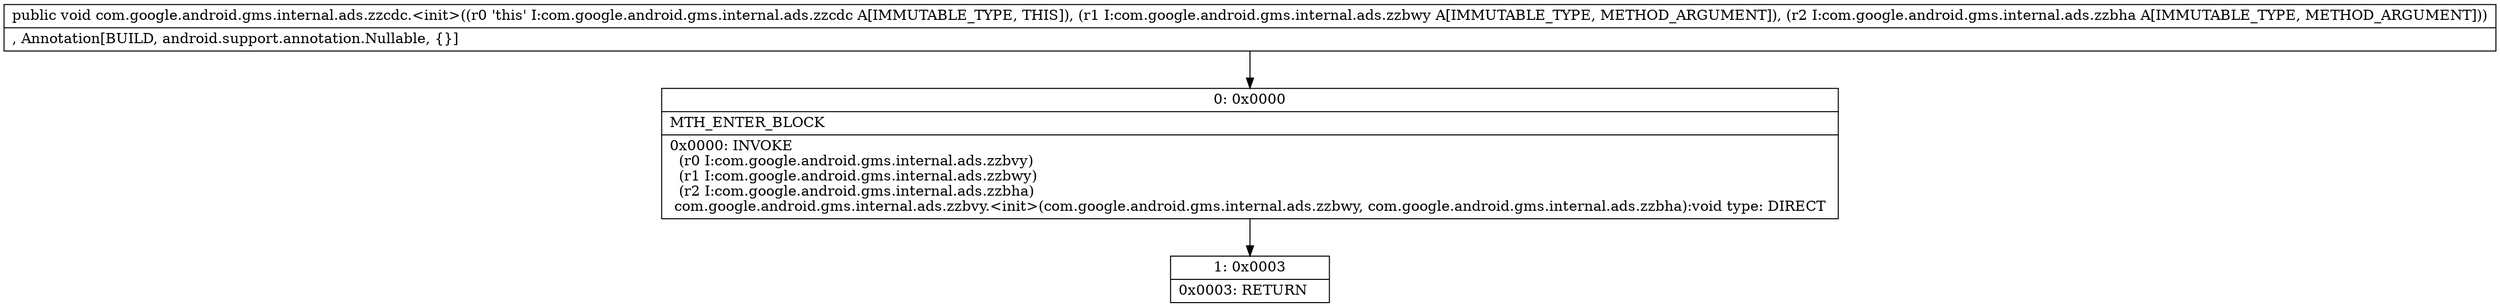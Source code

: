 digraph "CFG forcom.google.android.gms.internal.ads.zzcdc.\<init\>(Lcom\/google\/android\/gms\/internal\/ads\/zzbwy;Lcom\/google\/android\/gms\/internal\/ads\/zzbha;)V" {
Node_0 [shape=record,label="{0\:\ 0x0000|MTH_ENTER_BLOCK\l|0x0000: INVOKE  \l  (r0 I:com.google.android.gms.internal.ads.zzbvy)\l  (r1 I:com.google.android.gms.internal.ads.zzbwy)\l  (r2 I:com.google.android.gms.internal.ads.zzbha)\l com.google.android.gms.internal.ads.zzbvy.\<init\>(com.google.android.gms.internal.ads.zzbwy, com.google.android.gms.internal.ads.zzbha):void type: DIRECT \l}"];
Node_1 [shape=record,label="{1\:\ 0x0003|0x0003: RETURN   \l}"];
MethodNode[shape=record,label="{public void com.google.android.gms.internal.ads.zzcdc.\<init\>((r0 'this' I:com.google.android.gms.internal.ads.zzcdc A[IMMUTABLE_TYPE, THIS]), (r1 I:com.google.android.gms.internal.ads.zzbwy A[IMMUTABLE_TYPE, METHOD_ARGUMENT]), (r2 I:com.google.android.gms.internal.ads.zzbha A[IMMUTABLE_TYPE, METHOD_ARGUMENT]))  | , Annotation[BUILD, android.support.annotation.Nullable, \{\}]\l}"];
MethodNode -> Node_0;
Node_0 -> Node_1;
}

